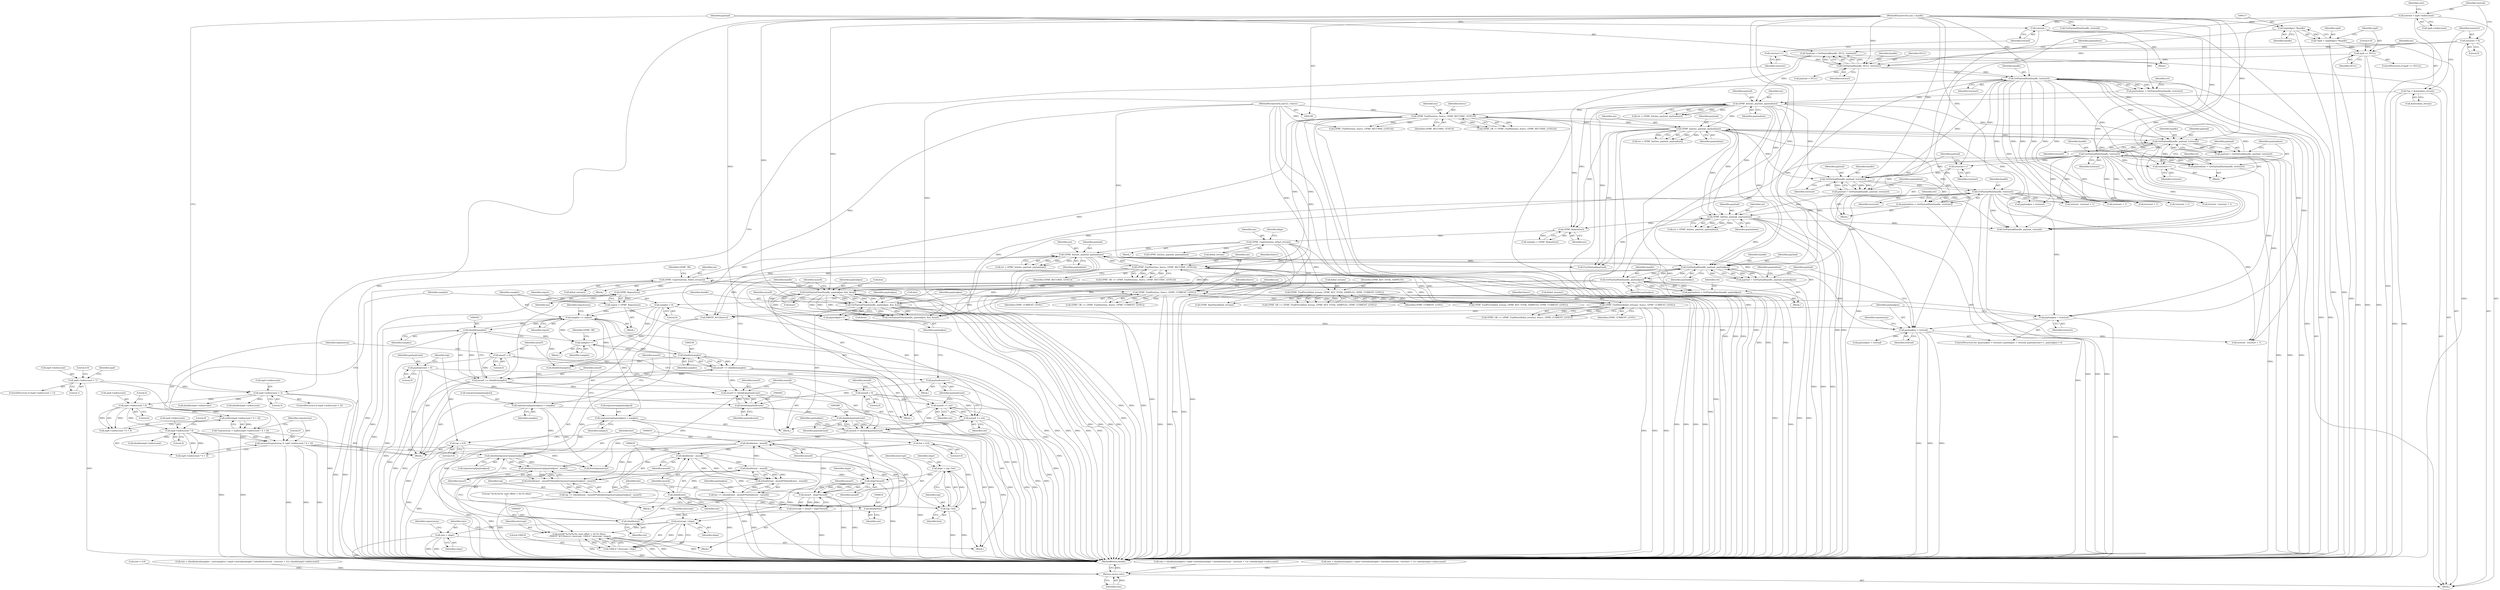 digraph "1_gpmf-parser_341f12cd5b97ab419e53853ca00176457c9f1681_1@integer" {
"1000637" [label="(Call,slope = top / bot)"];
"1000639" [label="(Call,top / bot)"];
"1000411" [label="(Call,top = 0.0)"];
"1000609" [label="(Call,top += ((double)out - meanX)*((double)repeatarray[payloadpos] - meanY))"];
"1000611" [label="(Call,((double)out - meanX)*((double)repeatarray[payloadpos] - meanY))"];
"1000612" [label="(Call,(double)out - meanX)"];
"1000613" [label="(Call,(double)out)"];
"1000633" [label="(Call,(double)out)"];
"1000628" [label="(Call,(double)out)"];
"1000585" [label="(Call,meanX /= (double)payloadcount)"];
"1000587" [label="(Call,(double)payloadcount)"];
"1000582" [label="(Call,(double)payloadcount)"];
"1000458" [label="(Call,payloadcount++)"];
"1000406" [label="(Call,payloadcount = 0)"];
"1000419" [label="(Call,meanX = 0)"];
"1000574" [label="(Call,meanX += out)"];
"1000539" [label="(Call,meanX += out)"];
"1000632" [label="(Call,(double)out - meanX)"];
"1000627" [label="(Call,(double)out - meanX)"];
"1000617" [label="(Call,(double)repeatarray[payloadpos] - meanY)"];
"1000618" [label="(Call,(double)repeatarray[payloadpos])"];
"1000437" [label="(Call,memset(repeatarray, 0, mp4->indexcount * 4 + 4))"];
"1000427" [label="(Call,*repeatarray = malloc(mp4->indexcount * 4 + 4))"];
"1000429" [label="(Call,malloc(mp4->indexcount * 4 + 4))"];
"1000431" [label="(Call,mp4->indexcount * 4)"];
"1000154" [label="(Call,mp4->indexcount > 3)"];
"1000146" [label="(Call,mp4->indexcount < 1)"];
"1000441" [label="(Call,mp4->indexcount * 4)"];
"1000557" [label="(Call,repeatarray[payloadpos] = samples)"];
"1000549" [label="(Call,samples += repeat)"];
"1000545" [label="(Call,repeat = GPMF_Repeat(ms))"];
"1000547" [label="(Call,GPMF_Repeat(ms))"];
"1000494" [label="(Call,GPMF_CopyState(ms, &find_stream2))"];
"1000488" [label="(Call,GPMF_FindNext(ms, fourcc, GPMF_RECURSE_LEVELS))"];
"1000476" [label="(Call,GPMF_Init(ms, payload, payloadsize))"];
"1000518" [label="(Call,GPMF_FindNext(ms, fourcc, GPMF_CURRENT_LEVEL))"];
"1000501" [label="(Call,GPMF_FindNext(&find_stream2, fourcc, GPMF_CURRENT_LEVEL))"];
"1000110" [label="(MethodParameterIn,uint32_t fourcc)"];
"1000281" [label="(Call,GPMF_FindPrev(&find_stream, GPMF_KEY_TOTAL_SAMPLES, GPMF_CURRENT_LEVEL))"];
"1000269" [label="(Call,GPMF_CopyState(ms, &find_stream))"];
"1000266" [label="(Call,GPMF_Repeat(ms))"];
"1000254" [label="(Call,GPMF_Init(ms, payload, payloadsize))"];
"1000180" [label="(Call,GPMF_Init(ms, payload, payloadsize))"];
"1000127" [label="(Call,*ms = &metadata_stream)"];
"1000165" [label="(Call,*payload = GetPayload(handle, NULL, teststart))"];
"1000167" [label="(Call,GetPayload(handle, NULL, teststart))"];
"1000116" [label="(Call,(mp4object *)handle)"];
"1000109" [label="(MethodParameterIn,size_t handle)"];
"1000120" [label="(Call,mp4 == NULL)"];
"1000114" [label="(Call,*mp4 = (mp4object *)handle)"];
"1000132" [label="(Call,teststart = 0)"];
"1000160" [label="(Call,teststart++)"];
"1000172" [label="(Call,payloadsize = GetPayloadSize(handle, teststart))"];
"1000174" [label="(Call,GetPayloadSize(handle, teststart))"];
"1000209" [label="(Call,GPMF_FindNext(ms, fourcc, GPMF_RECURSE_LEVELS))"];
"1000232" [label="(Call,GPMF_Init(ms, payload, payloadsize))"];
"1000219" [label="(Call,payload = GetPayload(handle, payload, teststart))"];
"1000221" [label="(Call,GetPayload(handle, payload, teststart))"];
"1000227" [label="(Call,GetPayloadSize(handle, teststart))"];
"1000217" [label="(Call,teststart++)"];
"1000225" [label="(Call,payloadsize = GetPayloadSize(handle, teststart))"];
"1000241" [label="(Call,payload = GetPayload(handle, payload, teststart))"];
"1000243" [label="(Call,GetPayload(handle, payload, teststart))"];
"1000239" [label="(Call,teststart++)"];
"1000247" [label="(Call,payloadsize = GetPayloadSize(handle, teststart))"];
"1000249" [label="(Call,GetPayloadSize(handle, teststart))"];
"1000463" [label="(Call,payload = GetPayload(handle, payload, payloadpos))"];
"1000465" [label="(Call,GetPayload(handle, payload, payloadpos))"];
"1000532" [label="(Call,GetPayloadTime(handle, payloadpos, &in, &out))"];
"1000471" [label="(Call,GetPayloadSize(handle, payloadpos))"];
"1000567" [label="(Call,GetPayloadTime(handle, payloadpos, &in, &out))"];
"1000454" [label="(Call,payloadpos < testend)"];
"1000460" [label="(Call,payloadpos++)"];
"1000451" [label="(Call,payloadpos = teststart)"];
"1000162" [label="(Call,testend--)"];
"1000136" [label="(Call,testend = mp4->indexcount)"];
"1000469" [label="(Call,payloadsize = GetPayloadSize(handle, payloadpos))"];
"1000564" [label="(Call,(double)samples)"];
"1000529" [label="(Call,(double)samples)"];
"1000514" [label="(Call,samples++)"];
"1000447" [label="(Call,samples = 0)"];
"1000522" [label="(Call,repeatarray[payloadpos] = samples)"];
"1000580" [label="(Call,meanY /= (double)payloadcount)"];
"1000562" [label="(Call,meanY += (double)samples)"];
"1000527" [label="(Call,meanY += (double)samples)"];
"1000423" [label="(Call,meanY = 0)"];
"1000415" [label="(Call,bot = 0.0)"];
"1000624" [label="(Call,bot += ((double)out - meanX)*((double)out - meanX))"];
"1000626" [label="(Call,((double)out - meanX)*((double)out - meanX))"];
"1000648" [label="(Call,slope*meanX)"];
"1000646" [label="(Call,meanY - slope*meanX)"];
"1000644" [label="(Call,intercept = meanY - slope*meanX)"];
"1000658" [label="(Call,intercept / slope)"];
"1000651" [label="(Call,printf(\"%c%c%c%c start offset = %f (%.3fms)\n\", PRINTF_4CC(fourcc), intercept, 1000.0 * intercept / slope))"];
"1000656" [label="(Call,1000.0 * intercept / slope)"];
"1000661" [label="(Call,rate = slope)"];
"1000701" [label="(Return,return rate;)"];
"1000432" [label="(Call,mp4->indexcount)"];
"1000120" [label="(Call,mp4 == NULL)"];
"1000365" [label="(Call,testend - teststart + 1)"];
"1000638" [label="(Identifier,slope)"];
"1000550" [label="(Identifier,samples)"];
"1000254" [label="(Call,GPMF_Init(ms, payload, payloadsize))"];
"1000243" [label="(Call,GetPayload(handle, payload, teststart))"];
"1000541" [label="(Identifier,out)"];
"1000477" [label="(Identifier,ms)"];
"1000636" [label="(Identifier,meanX)"];
"1000267" [label="(Identifier,ms)"];
"1000183" [label="(Identifier,payloadsize)"];
"1000647" [label="(Identifier,meanY)"];
"1000545" [label="(Call,repeat = GPMF_Repeat(ms))"];
"1000475" [label="(Identifier,ret)"];
"1000281" [label="(Call,GPMF_FindPrev(&find_stream, GPMF_KEY_TOTAL_SAMPLES, GPMF_CURRENT_LEVEL))"];
"1000251" [label="(Identifier,teststart)"];
"1000641" [label="(Identifier,bot)"];
"1000137" [label="(Identifier,testend)"];
"1000478" [label="(Identifier,payload)"];
"1000589" [label="(Identifier,payloadcount)"];
"1000435" [label="(Literal,4)"];
"1000306" [label="(Call,GetPayloadSize(handle, testend))"];
"1000666" [label="(Call,rate = (double)(samples) / (mp4->metadatalength * ((double)(testend - teststart + 1)) / (double)mp4->indexcount))"];
"1000662" [label="(Identifier,rate)"];
"1000513" [label="(Block,)"];
"1000270" [label="(Identifier,ms)"];
"1000626" [label="(Call,((double)out - meanX)*((double)out - meanX))"];
"1000284" [label="(Identifier,GPMF_KEY_TOTAL_SAMPLES)"];
"1000161" [label="(Identifier,teststart)"];
"1000143" [label="(Identifier,rate)"];
"1000115" [label="(Identifier,mp4)"];
"1000521" [label="(Identifier,GPMF_CURRENT_LEVEL)"];
"1000526" [label="(Identifier,samples)"];
"1000496" [label="(Call,&find_stream2)"];
"1000520" [label="(Identifier,fourcc)"];
"1000637" [label="(Call,slope = top / bot)"];
"1000222" [label="(Identifier,handle)"];
"1000376" [label="(Call,rate = (double)(samples) / (mp4->metadatalength * ((double)(testend - teststart + 1)) / (double)mp4->indexcount))"];
"1000558" [label="(Call,repeatarray[payloadpos])"];
"1000489" [label="(Identifier,ms)"];
"1000594" [label="(Call,payloadpos < testend)"];
"1000488" [label="(Call,GPMF_FindNext(ms, fourcc, GPMF_RECURSE_LEVELS))"];
"1000460" [label="(Call,payloadpos++)"];
"1000504" [label="(Identifier,fourcc)"];
"1000219" [label="(Call,payload = GetPayload(handle, payload, teststart))"];
"1000294" [label="(Call,GPMF_RawData(&find_stream))"];
"1000370" [label="(Call,(double)mp4->indexcount)"];
"1000698" [label="(Call,payload = NULL)"];
"1000229" [label="(Identifier,teststart)"];
"1000231" [label="(Identifier,ret)"];
"1000617" [label="(Call,(double)repeatarray[payloadpos] - meanY)"];
"1000245" [label="(Identifier,payload)"];
"1000417" [label="(Literal,0.0)"];
"1000429" [label="(Call,malloc(mp4->indexcount * 4 + 4))"];
"1000562" [label="(Call,meanY += (double)samples)"];
"1000586" [label="(Identifier,meanX)"];
"1000549" [label="(Call,samples += repeat)"];
"1000256" [label="(Identifier,payload)"];
"1000246" [label="(Identifier,teststart)"];
"1000142" [label="(Call,rate = 0.0)"];
"1000285" [label="(Identifier,GPMF_CURRENT_LEVEL)"];
"1000539" [label="(Call,meanX += out)"];
"1000656" [label="(Call,1000.0 * intercept / slope)"];
"1000591" [label="(Call,payloadpos = teststart)"];
"1000167" [label="(Call,GetPayload(handle, NULL, teststart))"];
"1000500" [label="(Identifier,GPMF_OK)"];
"1000659" [label="(Identifier,intercept)"];
"1000620" [label="(Call,repeatarray[payloadpos])"];
"1000232" [label="(Call,GPMF_Init(ms, payload, payloadsize))"];
"1000118" [label="(Identifier,handle)"];
"1000282" [label="(Call,&find_stream)"];
"1000463" [label="(Call,payload = GetPayload(handle, payload, payloadpos))"];
"1000650" [label="(Identifier,meanX)"];
"1000661" [label="(Call,rate = slope)"];
"1000547" [label="(Call,GPMF_Repeat(ms))"];
"1000468" [label="(Identifier,payloadpos)"];
"1000585" [label="(Call,meanX /= (double)payloadcount)"];
"1000615" [label="(Identifier,out)"];
"1000230" [label="(Call,ret = GPMF_Init(ms, payload, payloadsize))"];
"1000679" [label="(Call,testend - teststart + 1)"];
"1000569" [label="(Identifier,payloadpos)"];
"1000495" [label="(Identifier,ms)"];
"1000110" [label="(MethodParameterIn,uint32_t fourcc)"];
"1000227" [label="(Call,GetPayloadSize(handle, teststart))"];
"1000419" [label="(Call,meanX = 0)"];
"1000689" [label="(Call,free(repeatarray))"];
"1000400" [label="(Block,)"];
"1000440" [label="(Call,mp4->indexcount * 4 + 4)"];
"1000233" [label="(Identifier,ms)"];
"1000152" [label="(Literal,0.0)"];
"1000551" [label="(Identifier,repeat)"];
"1000212" [label="(Identifier,GPMF_RECURSE_LEVELS)"];
"1000566" [label="(Identifier,samples)"];
"1000431" [label="(Call,mp4->indexcount * 4)"];
"1000255" [label="(Identifier,ms)"];
"1000335" [label="(Call,GPMF_FindPrev(&find_stream, GPMF_KEY_TOTAL_SAMPLES, GPMF_CURRENT_LEVEL))"];
"1000461" [label="(Identifier,payloadpos)"];
"1000531" [label="(Identifier,samples)"];
"1000561" [label="(Identifier,samples)"];
"1000499" [label="(Call,GPMF_OK == GPMF_FindNext(&find_stream2, fourcc, GPMF_CURRENT_LEVEL))"];
"1000523" [label="(Call,repeatarray[payloadpos])"];
"1000645" [label="(Identifier,intercept)"];
"1000221" [label="(Call,GetPayload(handle, payload, teststart))"];
"1000486" [label="(Call,GPMF_OK == GPMF_FindNext(ms, fourcc, GPMF_RECURSE_LEVELS))"];
"1000244" [label="(Identifier,handle)"];
"1000174" [label="(Call,GetPayloadSize(handle, teststart))"];
"1000234" [label="(Identifier,payload)"];
"1000124" [label="(Literal,0.0)"];
"1000176" [label="(Identifier,teststart)"];
"1000146" [label="(Call,mp4->indexcount < 1)"];
"1000516" [label="(Call,GPMF_OK == GPMF_FindNext(ms, fourcc, GPMF_CURRENT_LEVEL))"];
"1000323" [label="(Call,GPMF_FindNext(ms, fourcc, GPMF_RECURSE_LEVELS))"];
"1000609" [label="(Call,top += ((double)out - meanX)*((double)repeatarray[payloadpos] - meanY))"];
"1000474" [label="(Call,ret = GPMF_Init(ms, payload, payloadsize))"];
"1000633" [label="(Call,(double)out)"];
"1000416" [label="(Identifier,bot)"];
"1000613" [label="(Call,(double)out)"];
"1000173" [label="(Identifier,payloadsize)"];
"1000437" [label="(Call,memset(repeatarray, 0, mp4->indexcount * 4 + 4))"];
"1000473" [label="(Identifier,payloadpos)"];
"1000648" [label="(Call,slope*meanX)"];
"1000240" [label="(Identifier,teststart)"];
"1000515" [label="(Identifier,samples)"];
"1000235" [label="(Identifier,payloadsize)"];
"1000502" [label="(Call,&find_stream2)"];
"1000425" [label="(Literal,0)"];
"1000472" [label="(Identifier,handle)"];
"1000476" [label="(Call,GPMF_Init(ms, payload, payloadsize))"];
"1000458" [label="(Call,payloadcount++)"];
"1000389" [label="(Call,testend - teststart + 1)"];
"1000430" [label="(Call,mp4->indexcount * 4 + 4)"];
"1000572" [label="(Call,&out)"];
"1000669" [label="(Call,(double)(samples))"];
"1000492" [label="(Block,)"];
"1000438" [label="(Identifier,repeatarray)"];
"1000182" [label="(Identifier,payload)"];
"1000533" [label="(Identifier,handle)"];
"1000453" [label="(Identifier,teststart)"];
"1000457" [label="(Block,)"];
"1000469" [label="(Call,payloadsize = GetPayloadSize(handle, payloadpos))"];
"1000632" [label="(Call,(double)out - meanX)"];
"1000279" [label="(Call,GPMF_OK == GPMF_FindPrev(&find_stream, GPMF_KEY_TOTAL_SAMPLES, GPMF_CURRENT_LEVEL))"];
"1000702" [label="(Identifier,rate)"];
"1000612" [label="(Call,(double)out - meanX)"];
"1000226" [label="(Identifier,payloadsize)"];
"1000439" [label="(Literal,0)"];
"1000459" [label="(Identifier,payloadcount)"];
"1000207" [label="(Call,GPMF_OK != GPMF_FindNext(ms, fourcc, GPMF_RECURSE_LEVELS))"];
"1000238" [label="(Block,)"];
"1000570" [label="(Call,&in)"];
"1000467" [label="(Identifier,payload)"];
"1000253" [label="(Identifier,ret)"];
"1000652" [label="(Literal,\"%c%c%c%c start offset = %f (%.3fms)\n\")"];
"1000574" [label="(Call,meanX += out)"];
"1000180" [label="(Call,GPMF_Init(ms, payload, payloadsize))"];
"1000442" [label="(Call,mp4->indexcount)"];
"1000644" [label="(Call,intercept = meanY - slope*meanX)"];
"1000119" [label="(ControlStructure,if (mp4 == NULL))"];
"1000163" [label="(Identifier,testend)"];
"1000534" [label="(Identifier,payloadpos)"];
"1000658" [label="(Call,intercept / slope)"];
"1000247" [label="(Call,payloadsize = GetPayloadSize(handle, teststart))"];
"1000623" [label="(Identifier,meanY)"];
"1000155" [label="(Call,mp4->indexcount)"];
"1000133" [label="(Identifier,teststart)"];
"1000653" [label="(Call,PRINTF_4CC(fourcc))"];
"1000160" [label="(Call,teststart++)"];
"1000162" [label="(Call,testend--)"];
"1000277" [label="(Identifier,flags)"];
"1000532" [label="(Call,GetPayloadTime(handle, payloadpos, &in, &out))"];
"1000415" [label="(Call,bot = 0.0)"];
"1000406" [label="(Call,payloadcount = 0)"];
"1000300" [label="(Call,GetPayload(handle, payload, testend))"];
"1000624" [label="(Call,bot += ((double)out - meanX)*((double)out - meanX))"];
"1000223" [label="(Identifier,payload)"];
"1000218" [label="(Identifier,teststart)"];
"1000159" [label="(Block,)"];
"1000242" [label="(Identifier,payload)"];
"1000528" [label="(Identifier,meanY)"];
"1000611" [label="(Call,((double)out - meanX)*((double)repeatarray[payloadpos] - meanY))"];
"1000138" [label="(Call,mp4->indexcount)"];
"1000517" [label="(Identifier,GPMF_OK)"];
"1000225" [label="(Call,payloadsize = GetPayloadSize(handle, teststart))"];
"1000527" [label="(Call,meanY += (double)samples)"];
"1000172" [label="(Call,payloadsize = GetPayloadSize(handle, teststart))"];
"1000413" [label="(Literal,0.0)"];
"1000181" [label="(Identifier,ms)"];
"1000635" [label="(Identifier,out)"];
"1000248" [label="(Identifier,payloadsize)"];
"1000592" [label="(Identifier,payloadpos)"];
"1000684" [label="(Call,(double)mp4->indexcount)"];
"1000122" [label="(Identifier,NULL)"];
"1000224" [label="(Identifier,teststart)"];
"1000696" [label="(Call,FreePayload(payload))"];
"1000657" [label="(Literal,1000.0)"];
"1000548" [label="(Identifier,ms)"];
"1000228" [label="(Identifier,handle)"];
"1000535" [label="(Call,&in)"];
"1000367" [label="(Call,teststart + 1)"];
"1000646" [label="(Call,meanY - slope*meanX)"];
"1000166" [label="(Identifier,payload)"];
"1000581" [label="(Identifier,meanY)"];
"1000128" [label="(Identifier,ms)"];
"1000628" [label="(Call,(double)out)"];
"1000470" [label="(Identifier,payloadsize)"];
"1000428" [label="(Identifier,repeatarray)"];
"1000134" [label="(Literal,0)"];
"1000505" [label="(Identifier,GPMF_CURRENT_LEVEL)"];
"1000447" [label="(Call,samples = 0)"];
"1000436" [label="(Literal,4)"];
"1000554" [label="(Block,)"];
"1000580" [label="(Call,meanY /= (double)payloadcount)"];
"1000252" [label="(Call,ret = GPMF_Init(ms, payload, payloadsize))"];
"1000421" [label="(Literal,0)"];
"1000690" [label="(Identifier,repeatarray)"];
"1000394" [label="(Call,(double)mp4->indexcount)"];
"1000466" [label="(Identifier,handle)"];
"1000451" [label="(Call,payloadpos = teststart)"];
"1000509" [label="(Block,)"];
"1000627" [label="(Call,(double)out - meanX)"];
"1000412" [label="(Identifier,top)"];
"1000112" [label="(Block,)"];
"1000257" [label="(Identifier,payloadsize)"];
"1000557" [label="(Call,repeatarray[payloadpos] = samples)"];
"1000424" [label="(Identifier,meanY)"];
"1000553" [label="(Identifier,repeatarray)"];
"1000579" [label="(Block,)"];
"1000391" [label="(Call,teststart + 1)"];
"1000249" [label="(Call,GetPayloadSize(handle, teststart))"];
"1000582" [label="(Call,(double)payloadcount)"];
"1000540" [label="(Identifier,meanX)"];
"1000179" [label="(Identifier,ret)"];
"1000456" [label="(Identifier,testend)"];
"1000651" [label="(Call,printf(\"%c%c%c%c start offset = %f (%.3fms)\n\", PRINTF_4CC(fourcc), intercept, 1000.0 * intercept / slope))"];
"1000250" [label="(Identifier,handle)"];
"1000121" [label="(Identifier,mp4)"];
"1000211" [label="(Identifier,fourcc)"];
"1000602" [label="(Call,GetPayloadTime(handle, payloadpos, &in, &out))"];
"1000462" [label="(Block,)"];
"1000519" [label="(Identifier,ms)"];
"1000660" [label="(Identifier,slope)"];
"1000576" [label="(Identifier,out)"];
"1000114" [label="(Call,*mp4 = (mp4object *)handle)"];
"1000441" [label="(Call,mp4->indexcount * 4)"];
"1000264" [label="(Call,samples = GPMF_Repeat(ms))"];
"1000655" [label="(Identifier,intercept)"];
"1000407" [label="(Identifier,payloadcount)"];
"1000630" [label="(Identifier,out)"];
"1000116" [label="(Call,(mp4object *)handle)"];
"1000158" [label="(Literal,3)"];
"1000220" [label="(Identifier,payload)"];
"1000501" [label="(Call,GPMF_FindNext(&find_stream2, fourcc, GPMF_CURRENT_LEVEL))"];
"1000625" [label="(Identifier,bot)"];
"1000420" [label="(Identifier,meanX)"];
"1000490" [label="(Identifier,fourcc)"];
"1000649" [label="(Identifier,slope)"];
"1000491" [label="(Identifier,GPMF_RECURSE_LEVELS)"];
"1000156" [label="(Identifier,mp4)"];
"1000129" [label="(Call,&metadata_stream)"];
"1000165" [label="(Call,*payload = GetPayload(handle, NULL, teststart))"];
"1000518" [label="(Call,GPMF_FindNext(ms, fourcc, GPMF_CURRENT_LEVEL))"];
"1000640" [label="(Identifier,top)"];
"1000564" [label="(Call,(double)samples)"];
"1000269" [label="(Call,GPMF_CopyState(ms, &find_stream))"];
"1000479" [label="(Identifier,payloadsize)"];
"1000448" [label="(Identifier,samples)"];
"1000210" [label="(Identifier,ms)"];
"1000537" [label="(Call,&out)"];
"1000262" [label="(Block,)"];
"1000454" [label="(Call,payloadpos < testend)"];
"1000584" [label="(Identifier,payloadcount)"];
"1000568" [label="(Identifier,handle)"];
"1000471" [label="(Call,GetPayloadSize(handle, payloadpos))"];
"1000154" [label="(Call,mp4->indexcount > 3)"];
"1000427" [label="(Call,*repeatarray = malloc(mp4->indexcount * 4 + 4))"];
"1000168" [label="(Identifier,handle)"];
"1000217" [label="(Call,teststart++)"];
"1000452" [label="(Identifier,payloadpos)"];
"1000147" [label="(Call,mp4->indexcount)"];
"1000450" [label="(ControlStructure,for (payloadpos = teststart; payloadpos < testend; payloadcount++, payloadpos++))"];
"1000213" [label="(Block,)"];
"1000449" [label="(Literal,0)"];
"1000127" [label="(Call,*ms = &metadata_stream)"];
"1000241" [label="(Call,payload = GetPayload(handle, payload, teststart))"];
"1000543" [label="(Block,)"];
"1000408" [label="(Literal,0)"];
"1000563" [label="(Identifier,meanY)"];
"1000175" [label="(Identifier,handle)"];
"1000178" [label="(Call,ret = GPMF_Init(ms, payload, payloadsize))"];
"1000311" [label="(Call,GPMF_Init(ms, payload, payloadsize))"];
"1000266" [label="(Call,GPMF_Repeat(ms))"];
"1000529" [label="(Call,(double)samples)"];
"1000578" [label="(Identifier,repeatarray)"];
"1000170" [label="(Identifier,teststart)"];
"1000464" [label="(Identifier,payload)"];
"1000610" [label="(Identifier,top)"];
"1000546" [label="(Identifier,repeat)"];
"1000522" [label="(Call,repeatarray[payloadpos] = samples)"];
"1000639" [label="(Call,top / bot)"];
"1000169" [label="(Identifier,NULL)"];
"1000514" [label="(Call,samples++)"];
"1000423" [label="(Call,meanY = 0)"];
"1000587" [label="(Call,(double)payloadcount)"];
"1000150" [label="(Literal,1)"];
"1000109" [label="(MethodParameterIn,size_t handle)"];
"1000153" [label="(ControlStructure,if (mp4->indexcount > 3))"];
"1000446" [label="(Literal,4)"];
"1000132" [label="(Call,teststart = 0)"];
"1000271" [label="(Call,&find_stream)"];
"1000703" [label="(MethodReturn,double)"];
"1000209" [label="(Call,GPMF_FindNext(ms, fourcc, GPMF_RECURSE_LEVELS))"];
"1000445" [label="(Literal,4)"];
"1000455" [label="(Identifier,payloadpos)"];
"1000145" [label="(ControlStructure,if (mp4->indexcount < 1))"];
"1000642" [label="(Block,)"];
"1000631" [label="(Identifier,meanX)"];
"1000465" [label="(Call,GetPayload(handle, payload, payloadpos))"];
"1000681" [label="(Call,teststart + 1)"];
"1000618" [label="(Call,(double)repeatarray[payloadpos])"];
"1000616" [label="(Identifier,meanX)"];
"1000494" [label="(Call,GPMF_CopyState(ms, &find_stream2))"];
"1000599" [label="(Block,)"];
"1000567" [label="(Call,GetPayloadTime(handle, payloadpos, &in, &out))"];
"1000575" [label="(Identifier,meanX)"];
"1000136" [label="(Call,testend = mp4->indexcount)"];
"1000663" [label="(Identifier,slope)"];
"1000350" [label="(Call,rate = (double)(endsamples - startsamples) / (mp4->metadatalength * ((double)(testend - teststart + 1)) / (double)mp4->indexcount))"];
"1000701" [label="(Return,return rate;)"];
"1000239" [label="(Call,teststart++)"];
"1000598" [label="(Identifier,payloadpos)"];
"1000411" [label="(Call,top = 0.0)"];
"1000637" -> "1000579"  [label="AST: "];
"1000637" -> "1000639"  [label="CFG: "];
"1000638" -> "1000637"  [label="AST: "];
"1000639" -> "1000637"  [label="AST: "];
"1000645" -> "1000637"  [label="CFG: "];
"1000637" -> "1000703"  [label="DDG: "];
"1000639" -> "1000637"  [label="DDG: "];
"1000639" -> "1000637"  [label="DDG: "];
"1000637" -> "1000648"  [label="DDG: "];
"1000639" -> "1000641"  [label="CFG: "];
"1000640" -> "1000639"  [label="AST: "];
"1000641" -> "1000639"  [label="AST: "];
"1000639" -> "1000703"  [label="DDG: "];
"1000639" -> "1000703"  [label="DDG: "];
"1000411" -> "1000639"  [label="DDG: "];
"1000609" -> "1000639"  [label="DDG: "];
"1000415" -> "1000639"  [label="DDG: "];
"1000624" -> "1000639"  [label="DDG: "];
"1000411" -> "1000400"  [label="AST: "];
"1000411" -> "1000413"  [label="CFG: "];
"1000412" -> "1000411"  [label="AST: "];
"1000413" -> "1000411"  [label="AST: "];
"1000416" -> "1000411"  [label="CFG: "];
"1000411" -> "1000703"  [label="DDG: "];
"1000411" -> "1000609"  [label="DDG: "];
"1000609" -> "1000599"  [label="AST: "];
"1000609" -> "1000611"  [label="CFG: "];
"1000610" -> "1000609"  [label="AST: "];
"1000611" -> "1000609"  [label="AST: "];
"1000625" -> "1000609"  [label="CFG: "];
"1000609" -> "1000703"  [label="DDG: "];
"1000611" -> "1000609"  [label="DDG: "];
"1000611" -> "1000609"  [label="DDG: "];
"1000611" -> "1000617"  [label="CFG: "];
"1000612" -> "1000611"  [label="AST: "];
"1000617" -> "1000611"  [label="AST: "];
"1000611" -> "1000703"  [label="DDG: "];
"1000612" -> "1000611"  [label="DDG: "];
"1000612" -> "1000611"  [label="DDG: "];
"1000617" -> "1000611"  [label="DDG: "];
"1000617" -> "1000611"  [label="DDG: "];
"1000612" -> "1000616"  [label="CFG: "];
"1000613" -> "1000612"  [label="AST: "];
"1000616" -> "1000612"  [label="AST: "];
"1000619" -> "1000612"  [label="CFG: "];
"1000613" -> "1000612"  [label="DDG: "];
"1000585" -> "1000612"  [label="DDG: "];
"1000632" -> "1000612"  [label="DDG: "];
"1000612" -> "1000627"  [label="DDG: "];
"1000613" -> "1000615"  [label="CFG: "];
"1000614" -> "1000613"  [label="AST: "];
"1000615" -> "1000613"  [label="AST: "];
"1000616" -> "1000613"  [label="CFG: "];
"1000633" -> "1000613"  [label="DDG: "];
"1000613" -> "1000628"  [label="DDG: "];
"1000633" -> "1000632"  [label="AST: "];
"1000633" -> "1000635"  [label="CFG: "];
"1000634" -> "1000633"  [label="AST: "];
"1000635" -> "1000633"  [label="AST: "];
"1000636" -> "1000633"  [label="CFG: "];
"1000633" -> "1000703"  [label="DDG: "];
"1000633" -> "1000632"  [label="DDG: "];
"1000628" -> "1000633"  [label="DDG: "];
"1000628" -> "1000627"  [label="AST: "];
"1000628" -> "1000630"  [label="CFG: "];
"1000629" -> "1000628"  [label="AST: "];
"1000630" -> "1000628"  [label="AST: "];
"1000631" -> "1000628"  [label="CFG: "];
"1000628" -> "1000627"  [label="DDG: "];
"1000585" -> "1000579"  [label="AST: "];
"1000585" -> "1000587"  [label="CFG: "];
"1000586" -> "1000585"  [label="AST: "];
"1000587" -> "1000585"  [label="AST: "];
"1000592" -> "1000585"  [label="CFG: "];
"1000585" -> "1000703"  [label="DDG: "];
"1000587" -> "1000585"  [label="DDG: "];
"1000419" -> "1000585"  [label="DDG: "];
"1000574" -> "1000585"  [label="DDG: "];
"1000539" -> "1000585"  [label="DDG: "];
"1000585" -> "1000648"  [label="DDG: "];
"1000587" -> "1000589"  [label="CFG: "];
"1000588" -> "1000587"  [label="AST: "];
"1000589" -> "1000587"  [label="AST: "];
"1000587" -> "1000703"  [label="DDG: "];
"1000582" -> "1000587"  [label="DDG: "];
"1000582" -> "1000580"  [label="AST: "];
"1000582" -> "1000584"  [label="CFG: "];
"1000583" -> "1000582"  [label="AST: "];
"1000584" -> "1000582"  [label="AST: "];
"1000580" -> "1000582"  [label="CFG: "];
"1000582" -> "1000580"  [label="DDG: "];
"1000458" -> "1000582"  [label="DDG: "];
"1000406" -> "1000582"  [label="DDG: "];
"1000458" -> "1000457"  [label="AST: "];
"1000458" -> "1000459"  [label="CFG: "];
"1000459" -> "1000458"  [label="AST: "];
"1000461" -> "1000458"  [label="CFG: "];
"1000458" -> "1000703"  [label="DDG: "];
"1000406" -> "1000458"  [label="DDG: "];
"1000406" -> "1000400"  [label="AST: "];
"1000406" -> "1000408"  [label="CFG: "];
"1000407" -> "1000406"  [label="AST: "];
"1000408" -> "1000406"  [label="AST: "];
"1000412" -> "1000406"  [label="CFG: "];
"1000406" -> "1000703"  [label="DDG: "];
"1000419" -> "1000400"  [label="AST: "];
"1000419" -> "1000421"  [label="CFG: "];
"1000420" -> "1000419"  [label="AST: "];
"1000421" -> "1000419"  [label="AST: "];
"1000424" -> "1000419"  [label="CFG: "];
"1000419" -> "1000703"  [label="DDG: "];
"1000419" -> "1000539"  [label="DDG: "];
"1000419" -> "1000574"  [label="DDG: "];
"1000574" -> "1000554"  [label="AST: "];
"1000574" -> "1000576"  [label="CFG: "];
"1000575" -> "1000574"  [label="AST: "];
"1000576" -> "1000574"  [label="AST: "];
"1000459" -> "1000574"  [label="CFG: "];
"1000574" -> "1000703"  [label="DDG: "];
"1000574" -> "1000703"  [label="DDG: "];
"1000574" -> "1000539"  [label="DDG: "];
"1000539" -> "1000574"  [label="DDG: "];
"1000539" -> "1000509"  [label="AST: "];
"1000539" -> "1000541"  [label="CFG: "];
"1000540" -> "1000539"  [label="AST: "];
"1000541" -> "1000539"  [label="AST: "];
"1000459" -> "1000539"  [label="CFG: "];
"1000539" -> "1000703"  [label="DDG: "];
"1000539" -> "1000703"  [label="DDG: "];
"1000632" -> "1000626"  [label="AST: "];
"1000632" -> "1000636"  [label="CFG: "];
"1000636" -> "1000632"  [label="AST: "];
"1000626" -> "1000632"  [label="CFG: "];
"1000632" -> "1000703"  [label="DDG: "];
"1000632" -> "1000626"  [label="DDG: "];
"1000632" -> "1000626"  [label="DDG: "];
"1000627" -> "1000632"  [label="DDG: "];
"1000632" -> "1000648"  [label="DDG: "];
"1000627" -> "1000626"  [label="AST: "];
"1000627" -> "1000631"  [label="CFG: "];
"1000631" -> "1000627"  [label="AST: "];
"1000634" -> "1000627"  [label="CFG: "];
"1000627" -> "1000626"  [label="DDG: "];
"1000627" -> "1000626"  [label="DDG: "];
"1000617" -> "1000623"  [label="CFG: "];
"1000618" -> "1000617"  [label="AST: "];
"1000623" -> "1000617"  [label="AST: "];
"1000617" -> "1000703"  [label="DDG: "];
"1000618" -> "1000617"  [label="DDG: "];
"1000580" -> "1000617"  [label="DDG: "];
"1000617" -> "1000646"  [label="DDG: "];
"1000618" -> "1000620"  [label="CFG: "];
"1000619" -> "1000618"  [label="AST: "];
"1000620" -> "1000618"  [label="AST: "];
"1000623" -> "1000618"  [label="CFG: "];
"1000618" -> "1000703"  [label="DDG: "];
"1000437" -> "1000618"  [label="DDG: "];
"1000557" -> "1000618"  [label="DDG: "];
"1000522" -> "1000618"  [label="DDG: "];
"1000618" -> "1000689"  [label="DDG: "];
"1000437" -> "1000400"  [label="AST: "];
"1000437" -> "1000440"  [label="CFG: "];
"1000438" -> "1000437"  [label="AST: "];
"1000439" -> "1000437"  [label="AST: "];
"1000440" -> "1000437"  [label="AST: "];
"1000448" -> "1000437"  [label="CFG: "];
"1000437" -> "1000703"  [label="DDG: "];
"1000437" -> "1000703"  [label="DDG: "];
"1000437" -> "1000703"  [label="DDG: "];
"1000427" -> "1000437"  [label="DDG: "];
"1000441" -> "1000437"  [label="DDG: "];
"1000441" -> "1000437"  [label="DDG: "];
"1000437" -> "1000689"  [label="DDG: "];
"1000427" -> "1000400"  [label="AST: "];
"1000427" -> "1000429"  [label="CFG: "];
"1000428" -> "1000427"  [label="AST: "];
"1000429" -> "1000427"  [label="AST: "];
"1000438" -> "1000427"  [label="CFG: "];
"1000427" -> "1000703"  [label="DDG: "];
"1000429" -> "1000427"  [label="DDG: "];
"1000429" -> "1000430"  [label="CFG: "];
"1000430" -> "1000429"  [label="AST: "];
"1000431" -> "1000429"  [label="DDG: "];
"1000431" -> "1000429"  [label="DDG: "];
"1000431" -> "1000430"  [label="AST: "];
"1000431" -> "1000435"  [label="CFG: "];
"1000432" -> "1000431"  [label="AST: "];
"1000435" -> "1000431"  [label="AST: "];
"1000436" -> "1000431"  [label="CFG: "];
"1000431" -> "1000430"  [label="DDG: "];
"1000431" -> "1000430"  [label="DDG: "];
"1000154" -> "1000431"  [label="DDG: "];
"1000431" -> "1000441"  [label="DDG: "];
"1000154" -> "1000153"  [label="AST: "];
"1000154" -> "1000158"  [label="CFG: "];
"1000155" -> "1000154"  [label="AST: "];
"1000158" -> "1000154"  [label="AST: "];
"1000161" -> "1000154"  [label="CFG: "];
"1000166" -> "1000154"  [label="CFG: "];
"1000154" -> "1000703"  [label="DDG: "];
"1000154" -> "1000703"  [label="DDG: "];
"1000146" -> "1000154"  [label="DDG: "];
"1000154" -> "1000370"  [label="DDG: "];
"1000154" -> "1000394"  [label="DDG: "];
"1000146" -> "1000145"  [label="AST: "];
"1000146" -> "1000150"  [label="CFG: "];
"1000147" -> "1000146"  [label="AST: "];
"1000150" -> "1000146"  [label="AST: "];
"1000152" -> "1000146"  [label="CFG: "];
"1000156" -> "1000146"  [label="CFG: "];
"1000146" -> "1000703"  [label="DDG: "];
"1000146" -> "1000703"  [label="DDG: "];
"1000441" -> "1000440"  [label="AST: "];
"1000441" -> "1000445"  [label="CFG: "];
"1000442" -> "1000441"  [label="AST: "];
"1000445" -> "1000441"  [label="AST: "];
"1000446" -> "1000441"  [label="CFG: "];
"1000441" -> "1000703"  [label="DDG: "];
"1000441" -> "1000440"  [label="DDG: "];
"1000441" -> "1000440"  [label="DDG: "];
"1000441" -> "1000684"  [label="DDG: "];
"1000557" -> "1000554"  [label="AST: "];
"1000557" -> "1000561"  [label="CFG: "];
"1000558" -> "1000557"  [label="AST: "];
"1000561" -> "1000557"  [label="AST: "];
"1000563" -> "1000557"  [label="CFG: "];
"1000557" -> "1000703"  [label="DDG: "];
"1000549" -> "1000557"  [label="DDG: "];
"1000557" -> "1000689"  [label="DDG: "];
"1000549" -> "1000543"  [label="AST: "];
"1000549" -> "1000551"  [label="CFG: "];
"1000550" -> "1000549"  [label="AST: "];
"1000551" -> "1000549"  [label="AST: "];
"1000553" -> "1000549"  [label="CFG: "];
"1000549" -> "1000703"  [label="DDG: "];
"1000549" -> "1000703"  [label="DDG: "];
"1000549" -> "1000514"  [label="DDG: "];
"1000545" -> "1000549"  [label="DDG: "];
"1000564" -> "1000549"  [label="DDG: "];
"1000529" -> "1000549"  [label="DDG: "];
"1000447" -> "1000549"  [label="DDG: "];
"1000549" -> "1000564"  [label="DDG: "];
"1000549" -> "1000669"  [label="DDG: "];
"1000545" -> "1000543"  [label="AST: "];
"1000545" -> "1000547"  [label="CFG: "];
"1000546" -> "1000545"  [label="AST: "];
"1000547" -> "1000545"  [label="AST: "];
"1000550" -> "1000545"  [label="CFG: "];
"1000545" -> "1000703"  [label="DDG: "];
"1000547" -> "1000545"  [label="DDG: "];
"1000547" -> "1000548"  [label="CFG: "];
"1000548" -> "1000547"  [label="AST: "];
"1000547" -> "1000703"  [label="DDG: "];
"1000547" -> "1000476"  [label="DDG: "];
"1000494" -> "1000547"  [label="DDG: "];
"1000494" -> "1000492"  [label="AST: "];
"1000494" -> "1000496"  [label="CFG: "];
"1000495" -> "1000494"  [label="AST: "];
"1000496" -> "1000494"  [label="AST: "];
"1000500" -> "1000494"  [label="CFG: "];
"1000494" -> "1000703"  [label="DDG: "];
"1000494" -> "1000703"  [label="DDG: "];
"1000494" -> "1000476"  [label="DDG: "];
"1000488" -> "1000494"  [label="DDG: "];
"1000501" -> "1000494"  [label="DDG: "];
"1000494" -> "1000501"  [label="DDG: "];
"1000494" -> "1000518"  [label="DDG: "];
"1000488" -> "1000486"  [label="AST: "];
"1000488" -> "1000491"  [label="CFG: "];
"1000489" -> "1000488"  [label="AST: "];
"1000490" -> "1000488"  [label="AST: "];
"1000491" -> "1000488"  [label="AST: "];
"1000486" -> "1000488"  [label="CFG: "];
"1000488" -> "1000703"  [label="DDG: "];
"1000488" -> "1000703"  [label="DDG: "];
"1000488" -> "1000703"  [label="DDG: "];
"1000488" -> "1000476"  [label="DDG: "];
"1000488" -> "1000486"  [label="DDG: "];
"1000488" -> "1000486"  [label="DDG: "];
"1000488" -> "1000486"  [label="DDG: "];
"1000476" -> "1000488"  [label="DDG: "];
"1000518" -> "1000488"  [label="DDG: "];
"1000501" -> "1000488"  [label="DDG: "];
"1000209" -> "1000488"  [label="DDG: "];
"1000209" -> "1000488"  [label="DDG: "];
"1000110" -> "1000488"  [label="DDG: "];
"1000488" -> "1000501"  [label="DDG: "];
"1000488" -> "1000653"  [label="DDG: "];
"1000476" -> "1000474"  [label="AST: "];
"1000476" -> "1000479"  [label="CFG: "];
"1000477" -> "1000476"  [label="AST: "];
"1000478" -> "1000476"  [label="AST: "];
"1000479" -> "1000476"  [label="AST: "];
"1000474" -> "1000476"  [label="CFG: "];
"1000476" -> "1000703"  [label="DDG: "];
"1000476" -> "1000703"  [label="DDG: "];
"1000476" -> "1000703"  [label="DDG: "];
"1000476" -> "1000465"  [label="DDG: "];
"1000476" -> "1000474"  [label="DDG: "];
"1000476" -> "1000474"  [label="DDG: "];
"1000476" -> "1000474"  [label="DDG: "];
"1000518" -> "1000476"  [label="DDG: "];
"1000269" -> "1000476"  [label="DDG: "];
"1000463" -> "1000476"  [label="DDG: "];
"1000469" -> "1000476"  [label="DDG: "];
"1000476" -> "1000696"  [label="DDG: "];
"1000518" -> "1000516"  [label="AST: "];
"1000518" -> "1000521"  [label="CFG: "];
"1000519" -> "1000518"  [label="AST: "];
"1000520" -> "1000518"  [label="AST: "];
"1000521" -> "1000518"  [label="AST: "];
"1000516" -> "1000518"  [label="CFG: "];
"1000518" -> "1000703"  [label="DDG: "];
"1000518" -> "1000703"  [label="DDG: "];
"1000518" -> "1000703"  [label="DDG: "];
"1000518" -> "1000501"  [label="DDG: "];
"1000518" -> "1000516"  [label="DDG: "];
"1000518" -> "1000516"  [label="DDG: "];
"1000518" -> "1000516"  [label="DDG: "];
"1000501" -> "1000518"  [label="DDG: "];
"1000501" -> "1000518"  [label="DDG: "];
"1000110" -> "1000518"  [label="DDG: "];
"1000518" -> "1000653"  [label="DDG: "];
"1000501" -> "1000499"  [label="AST: "];
"1000501" -> "1000505"  [label="CFG: "];
"1000502" -> "1000501"  [label="AST: "];
"1000504" -> "1000501"  [label="AST: "];
"1000505" -> "1000501"  [label="AST: "];
"1000499" -> "1000501"  [label="CFG: "];
"1000501" -> "1000703"  [label="DDG: "];
"1000501" -> "1000703"  [label="DDG: "];
"1000501" -> "1000703"  [label="DDG: "];
"1000501" -> "1000499"  [label="DDG: "];
"1000501" -> "1000499"  [label="DDG: "];
"1000501" -> "1000499"  [label="DDG: "];
"1000110" -> "1000501"  [label="DDG: "];
"1000281" -> "1000501"  [label="DDG: "];
"1000501" -> "1000653"  [label="DDG: "];
"1000110" -> "1000108"  [label="AST: "];
"1000110" -> "1000703"  [label="DDG: "];
"1000110" -> "1000209"  [label="DDG: "];
"1000110" -> "1000323"  [label="DDG: "];
"1000110" -> "1000653"  [label="DDG: "];
"1000281" -> "1000279"  [label="AST: "];
"1000281" -> "1000285"  [label="CFG: "];
"1000282" -> "1000281"  [label="AST: "];
"1000284" -> "1000281"  [label="AST: "];
"1000285" -> "1000281"  [label="AST: "];
"1000279" -> "1000281"  [label="CFG: "];
"1000281" -> "1000703"  [label="DDG: "];
"1000281" -> "1000703"  [label="DDG: "];
"1000281" -> "1000703"  [label="DDG: "];
"1000281" -> "1000279"  [label="DDG: "];
"1000281" -> "1000279"  [label="DDG: "];
"1000281" -> "1000279"  [label="DDG: "];
"1000269" -> "1000281"  [label="DDG: "];
"1000281" -> "1000294"  [label="DDG: "];
"1000281" -> "1000335"  [label="DDG: "];
"1000281" -> "1000335"  [label="DDG: "];
"1000269" -> "1000262"  [label="AST: "];
"1000269" -> "1000271"  [label="CFG: "];
"1000270" -> "1000269"  [label="AST: "];
"1000271" -> "1000269"  [label="AST: "];
"1000277" -> "1000269"  [label="CFG: "];
"1000269" -> "1000703"  [label="DDG: "];
"1000269" -> "1000703"  [label="DDG: "];
"1000269" -> "1000703"  [label="DDG: "];
"1000266" -> "1000269"  [label="DDG: "];
"1000269" -> "1000294"  [label="DDG: "];
"1000269" -> "1000311"  [label="DDG: "];
"1000266" -> "1000264"  [label="AST: "];
"1000266" -> "1000267"  [label="CFG: "];
"1000267" -> "1000266"  [label="AST: "];
"1000264" -> "1000266"  [label="CFG: "];
"1000266" -> "1000264"  [label="DDG: "];
"1000254" -> "1000266"  [label="DDG: "];
"1000180" -> "1000266"  [label="DDG: "];
"1000209" -> "1000266"  [label="DDG: "];
"1000232" -> "1000266"  [label="DDG: "];
"1000254" -> "1000252"  [label="AST: "];
"1000254" -> "1000257"  [label="CFG: "];
"1000255" -> "1000254"  [label="AST: "];
"1000256" -> "1000254"  [label="AST: "];
"1000257" -> "1000254"  [label="AST: "];
"1000252" -> "1000254"  [label="CFG: "];
"1000254" -> "1000703"  [label="DDG: "];
"1000254" -> "1000703"  [label="DDG: "];
"1000254" -> "1000703"  [label="DDG: "];
"1000254" -> "1000252"  [label="DDG: "];
"1000254" -> "1000252"  [label="DDG: "];
"1000254" -> "1000252"  [label="DDG: "];
"1000180" -> "1000254"  [label="DDG: "];
"1000209" -> "1000254"  [label="DDG: "];
"1000232" -> "1000254"  [label="DDG: "];
"1000241" -> "1000254"  [label="DDG: "];
"1000247" -> "1000254"  [label="DDG: "];
"1000254" -> "1000300"  [label="DDG: "];
"1000254" -> "1000465"  [label="DDG: "];
"1000254" -> "1000696"  [label="DDG: "];
"1000180" -> "1000178"  [label="AST: "];
"1000180" -> "1000183"  [label="CFG: "];
"1000181" -> "1000180"  [label="AST: "];
"1000182" -> "1000180"  [label="AST: "];
"1000183" -> "1000180"  [label="AST: "];
"1000178" -> "1000180"  [label="CFG: "];
"1000180" -> "1000703"  [label="DDG: "];
"1000180" -> "1000703"  [label="DDG: "];
"1000180" -> "1000703"  [label="DDG: "];
"1000180" -> "1000178"  [label="DDG: "];
"1000180" -> "1000178"  [label="DDG: "];
"1000180" -> "1000178"  [label="DDG: "];
"1000127" -> "1000180"  [label="DDG: "];
"1000165" -> "1000180"  [label="DDG: "];
"1000172" -> "1000180"  [label="DDG: "];
"1000180" -> "1000209"  [label="DDG: "];
"1000180" -> "1000221"  [label="DDG: "];
"1000180" -> "1000232"  [label="DDG: "];
"1000180" -> "1000243"  [label="DDG: "];
"1000180" -> "1000300"  [label="DDG: "];
"1000180" -> "1000465"  [label="DDG: "];
"1000180" -> "1000696"  [label="DDG: "];
"1000127" -> "1000112"  [label="AST: "];
"1000127" -> "1000129"  [label="CFG: "];
"1000128" -> "1000127"  [label="AST: "];
"1000129" -> "1000127"  [label="AST: "];
"1000133" -> "1000127"  [label="CFG: "];
"1000127" -> "1000703"  [label="DDG: "];
"1000127" -> "1000703"  [label="DDG: "];
"1000165" -> "1000112"  [label="AST: "];
"1000165" -> "1000167"  [label="CFG: "];
"1000166" -> "1000165"  [label="AST: "];
"1000167" -> "1000165"  [label="AST: "];
"1000173" -> "1000165"  [label="CFG: "];
"1000165" -> "1000703"  [label="DDG: "];
"1000167" -> "1000165"  [label="DDG: "];
"1000167" -> "1000165"  [label="DDG: "];
"1000167" -> "1000165"  [label="DDG: "];
"1000167" -> "1000170"  [label="CFG: "];
"1000168" -> "1000167"  [label="AST: "];
"1000169" -> "1000167"  [label="AST: "];
"1000170" -> "1000167"  [label="AST: "];
"1000167" -> "1000703"  [label="DDG: "];
"1000116" -> "1000167"  [label="DDG: "];
"1000109" -> "1000167"  [label="DDG: "];
"1000120" -> "1000167"  [label="DDG: "];
"1000132" -> "1000167"  [label="DDG: "];
"1000160" -> "1000167"  [label="DDG: "];
"1000167" -> "1000174"  [label="DDG: "];
"1000167" -> "1000174"  [label="DDG: "];
"1000167" -> "1000698"  [label="DDG: "];
"1000116" -> "1000114"  [label="AST: "];
"1000116" -> "1000118"  [label="CFG: "];
"1000117" -> "1000116"  [label="AST: "];
"1000118" -> "1000116"  [label="AST: "];
"1000114" -> "1000116"  [label="CFG: "];
"1000116" -> "1000703"  [label="DDG: "];
"1000116" -> "1000114"  [label="DDG: "];
"1000109" -> "1000116"  [label="DDG: "];
"1000109" -> "1000108"  [label="AST: "];
"1000109" -> "1000703"  [label="DDG: "];
"1000109" -> "1000174"  [label="DDG: "];
"1000109" -> "1000221"  [label="DDG: "];
"1000109" -> "1000227"  [label="DDG: "];
"1000109" -> "1000243"  [label="DDG: "];
"1000109" -> "1000249"  [label="DDG: "];
"1000109" -> "1000300"  [label="DDG: "];
"1000109" -> "1000306"  [label="DDG: "];
"1000109" -> "1000465"  [label="DDG: "];
"1000109" -> "1000471"  [label="DDG: "];
"1000109" -> "1000532"  [label="DDG: "];
"1000109" -> "1000567"  [label="DDG: "];
"1000109" -> "1000602"  [label="DDG: "];
"1000120" -> "1000119"  [label="AST: "];
"1000120" -> "1000122"  [label="CFG: "];
"1000121" -> "1000120"  [label="AST: "];
"1000122" -> "1000120"  [label="AST: "];
"1000124" -> "1000120"  [label="CFG: "];
"1000128" -> "1000120"  [label="CFG: "];
"1000120" -> "1000703"  [label="DDG: "];
"1000120" -> "1000703"  [label="DDG: "];
"1000120" -> "1000703"  [label="DDG: "];
"1000114" -> "1000120"  [label="DDG: "];
"1000114" -> "1000112"  [label="AST: "];
"1000115" -> "1000114"  [label="AST: "];
"1000121" -> "1000114"  [label="CFG: "];
"1000114" -> "1000703"  [label="DDG: "];
"1000132" -> "1000112"  [label="AST: "];
"1000132" -> "1000134"  [label="CFG: "];
"1000133" -> "1000132"  [label="AST: "];
"1000134" -> "1000132"  [label="AST: "];
"1000137" -> "1000132"  [label="CFG: "];
"1000132" -> "1000703"  [label="DDG: "];
"1000132" -> "1000160"  [label="DDG: "];
"1000160" -> "1000159"  [label="AST: "];
"1000160" -> "1000161"  [label="CFG: "];
"1000161" -> "1000160"  [label="AST: "];
"1000163" -> "1000160"  [label="CFG: "];
"1000172" -> "1000112"  [label="AST: "];
"1000172" -> "1000174"  [label="CFG: "];
"1000173" -> "1000172"  [label="AST: "];
"1000174" -> "1000172"  [label="AST: "];
"1000179" -> "1000172"  [label="CFG: "];
"1000172" -> "1000703"  [label="DDG: "];
"1000174" -> "1000172"  [label="DDG: "];
"1000174" -> "1000172"  [label="DDG: "];
"1000174" -> "1000176"  [label="CFG: "];
"1000175" -> "1000174"  [label="AST: "];
"1000176" -> "1000174"  [label="AST: "];
"1000174" -> "1000703"  [label="DDG: "];
"1000174" -> "1000703"  [label="DDG: "];
"1000174" -> "1000217"  [label="DDG: "];
"1000174" -> "1000221"  [label="DDG: "];
"1000174" -> "1000239"  [label="DDG: "];
"1000174" -> "1000243"  [label="DDG: "];
"1000174" -> "1000300"  [label="DDG: "];
"1000174" -> "1000365"  [label="DDG: "];
"1000174" -> "1000367"  [label="DDG: "];
"1000174" -> "1000389"  [label="DDG: "];
"1000174" -> "1000391"  [label="DDG: "];
"1000174" -> "1000451"  [label="DDG: "];
"1000174" -> "1000465"  [label="DDG: "];
"1000174" -> "1000591"  [label="DDG: "];
"1000174" -> "1000602"  [label="DDG: "];
"1000174" -> "1000679"  [label="DDG: "];
"1000174" -> "1000681"  [label="DDG: "];
"1000209" -> "1000207"  [label="AST: "];
"1000209" -> "1000212"  [label="CFG: "];
"1000210" -> "1000209"  [label="AST: "];
"1000211" -> "1000209"  [label="AST: "];
"1000212" -> "1000209"  [label="AST: "];
"1000207" -> "1000209"  [label="CFG: "];
"1000209" -> "1000703"  [label="DDG: "];
"1000209" -> "1000703"  [label="DDG: "];
"1000209" -> "1000703"  [label="DDG: "];
"1000209" -> "1000207"  [label="DDG: "];
"1000209" -> "1000207"  [label="DDG: "];
"1000209" -> "1000207"  [label="DDG: "];
"1000232" -> "1000209"  [label="DDG: "];
"1000209" -> "1000232"  [label="DDG: "];
"1000209" -> "1000323"  [label="DDG: "];
"1000209" -> "1000323"  [label="DDG: "];
"1000209" -> "1000653"  [label="DDG: "];
"1000232" -> "1000230"  [label="AST: "];
"1000232" -> "1000235"  [label="CFG: "];
"1000233" -> "1000232"  [label="AST: "];
"1000234" -> "1000232"  [label="AST: "];
"1000235" -> "1000232"  [label="AST: "];
"1000230" -> "1000232"  [label="CFG: "];
"1000232" -> "1000703"  [label="DDG: "];
"1000232" -> "1000703"  [label="DDG: "];
"1000232" -> "1000703"  [label="DDG: "];
"1000232" -> "1000221"  [label="DDG: "];
"1000232" -> "1000230"  [label="DDG: "];
"1000232" -> "1000230"  [label="DDG: "];
"1000232" -> "1000230"  [label="DDG: "];
"1000219" -> "1000232"  [label="DDG: "];
"1000225" -> "1000232"  [label="DDG: "];
"1000232" -> "1000243"  [label="DDG: "];
"1000232" -> "1000300"  [label="DDG: "];
"1000232" -> "1000465"  [label="DDG: "];
"1000232" -> "1000696"  [label="DDG: "];
"1000219" -> "1000213"  [label="AST: "];
"1000219" -> "1000221"  [label="CFG: "];
"1000220" -> "1000219"  [label="AST: "];
"1000221" -> "1000219"  [label="AST: "];
"1000226" -> "1000219"  [label="CFG: "];
"1000219" -> "1000703"  [label="DDG: "];
"1000221" -> "1000219"  [label="DDG: "];
"1000221" -> "1000219"  [label="DDG: "];
"1000221" -> "1000219"  [label="DDG: "];
"1000221" -> "1000224"  [label="CFG: "];
"1000222" -> "1000221"  [label="AST: "];
"1000223" -> "1000221"  [label="AST: "];
"1000224" -> "1000221"  [label="AST: "];
"1000227" -> "1000221"  [label="DDG: "];
"1000217" -> "1000221"  [label="DDG: "];
"1000221" -> "1000227"  [label="DDG: "];
"1000221" -> "1000227"  [label="DDG: "];
"1000227" -> "1000225"  [label="AST: "];
"1000227" -> "1000229"  [label="CFG: "];
"1000228" -> "1000227"  [label="AST: "];
"1000229" -> "1000227"  [label="AST: "];
"1000225" -> "1000227"  [label="CFG: "];
"1000227" -> "1000703"  [label="DDG: "];
"1000227" -> "1000703"  [label="DDG: "];
"1000227" -> "1000217"  [label="DDG: "];
"1000227" -> "1000225"  [label="DDG: "];
"1000227" -> "1000225"  [label="DDG: "];
"1000227" -> "1000239"  [label="DDG: "];
"1000227" -> "1000243"  [label="DDG: "];
"1000227" -> "1000300"  [label="DDG: "];
"1000227" -> "1000365"  [label="DDG: "];
"1000227" -> "1000367"  [label="DDG: "];
"1000227" -> "1000389"  [label="DDG: "];
"1000227" -> "1000391"  [label="DDG: "];
"1000227" -> "1000451"  [label="DDG: "];
"1000227" -> "1000465"  [label="DDG: "];
"1000227" -> "1000591"  [label="DDG: "];
"1000227" -> "1000602"  [label="DDG: "];
"1000227" -> "1000679"  [label="DDG: "];
"1000227" -> "1000681"  [label="DDG: "];
"1000217" -> "1000213"  [label="AST: "];
"1000217" -> "1000218"  [label="CFG: "];
"1000218" -> "1000217"  [label="AST: "];
"1000220" -> "1000217"  [label="CFG: "];
"1000225" -> "1000213"  [label="AST: "];
"1000226" -> "1000225"  [label="AST: "];
"1000231" -> "1000225"  [label="CFG: "];
"1000225" -> "1000703"  [label="DDG: "];
"1000241" -> "1000238"  [label="AST: "];
"1000241" -> "1000243"  [label="CFG: "];
"1000242" -> "1000241"  [label="AST: "];
"1000243" -> "1000241"  [label="AST: "];
"1000248" -> "1000241"  [label="CFG: "];
"1000241" -> "1000703"  [label="DDG: "];
"1000243" -> "1000241"  [label="DDG: "];
"1000243" -> "1000241"  [label="DDG: "];
"1000243" -> "1000241"  [label="DDG: "];
"1000243" -> "1000246"  [label="CFG: "];
"1000244" -> "1000243"  [label="AST: "];
"1000245" -> "1000243"  [label="AST: "];
"1000246" -> "1000243"  [label="AST: "];
"1000239" -> "1000243"  [label="DDG: "];
"1000243" -> "1000249"  [label="DDG: "];
"1000243" -> "1000249"  [label="DDG: "];
"1000239" -> "1000238"  [label="AST: "];
"1000239" -> "1000240"  [label="CFG: "];
"1000240" -> "1000239"  [label="AST: "];
"1000242" -> "1000239"  [label="CFG: "];
"1000247" -> "1000238"  [label="AST: "];
"1000247" -> "1000249"  [label="CFG: "];
"1000248" -> "1000247"  [label="AST: "];
"1000249" -> "1000247"  [label="AST: "];
"1000253" -> "1000247"  [label="CFG: "];
"1000247" -> "1000703"  [label="DDG: "];
"1000249" -> "1000247"  [label="DDG: "];
"1000249" -> "1000247"  [label="DDG: "];
"1000249" -> "1000251"  [label="CFG: "];
"1000250" -> "1000249"  [label="AST: "];
"1000251" -> "1000249"  [label="AST: "];
"1000249" -> "1000703"  [label="DDG: "];
"1000249" -> "1000703"  [label="DDG: "];
"1000249" -> "1000300"  [label="DDG: "];
"1000249" -> "1000365"  [label="DDG: "];
"1000249" -> "1000367"  [label="DDG: "];
"1000249" -> "1000389"  [label="DDG: "];
"1000249" -> "1000391"  [label="DDG: "];
"1000249" -> "1000451"  [label="DDG: "];
"1000249" -> "1000465"  [label="DDG: "];
"1000249" -> "1000591"  [label="DDG: "];
"1000249" -> "1000602"  [label="DDG: "];
"1000249" -> "1000679"  [label="DDG: "];
"1000249" -> "1000681"  [label="DDG: "];
"1000463" -> "1000462"  [label="AST: "];
"1000463" -> "1000465"  [label="CFG: "];
"1000464" -> "1000463"  [label="AST: "];
"1000465" -> "1000463"  [label="AST: "];
"1000470" -> "1000463"  [label="CFG: "];
"1000463" -> "1000703"  [label="DDG: "];
"1000465" -> "1000463"  [label="DDG: "];
"1000465" -> "1000463"  [label="DDG: "];
"1000465" -> "1000463"  [label="DDG: "];
"1000465" -> "1000468"  [label="CFG: "];
"1000466" -> "1000465"  [label="AST: "];
"1000467" -> "1000465"  [label="AST: "];
"1000468" -> "1000465"  [label="AST: "];
"1000532" -> "1000465"  [label="DDG: "];
"1000567" -> "1000465"  [label="DDG: "];
"1000471" -> "1000465"  [label="DDG: "];
"1000454" -> "1000465"  [label="DDG: "];
"1000465" -> "1000471"  [label="DDG: "];
"1000465" -> "1000471"  [label="DDG: "];
"1000532" -> "1000509"  [label="AST: "];
"1000532" -> "1000537"  [label="CFG: "];
"1000533" -> "1000532"  [label="AST: "];
"1000534" -> "1000532"  [label="AST: "];
"1000535" -> "1000532"  [label="AST: "];
"1000537" -> "1000532"  [label="AST: "];
"1000540" -> "1000532"  [label="CFG: "];
"1000532" -> "1000703"  [label="DDG: "];
"1000532" -> "1000703"  [label="DDG: "];
"1000532" -> "1000703"  [label="DDG: "];
"1000532" -> "1000703"  [label="DDG: "];
"1000532" -> "1000460"  [label="DDG: "];
"1000471" -> "1000532"  [label="DDG: "];
"1000471" -> "1000532"  [label="DDG: "];
"1000567" -> "1000532"  [label="DDG: "];
"1000567" -> "1000532"  [label="DDG: "];
"1000532" -> "1000567"  [label="DDG: "];
"1000532" -> "1000567"  [label="DDG: "];
"1000532" -> "1000602"  [label="DDG: "];
"1000532" -> "1000602"  [label="DDG: "];
"1000532" -> "1000602"  [label="DDG: "];
"1000471" -> "1000469"  [label="AST: "];
"1000471" -> "1000473"  [label="CFG: "];
"1000472" -> "1000471"  [label="AST: "];
"1000473" -> "1000471"  [label="AST: "];
"1000469" -> "1000471"  [label="CFG: "];
"1000471" -> "1000703"  [label="DDG: "];
"1000471" -> "1000703"  [label="DDG: "];
"1000471" -> "1000460"  [label="DDG: "];
"1000471" -> "1000469"  [label="DDG: "];
"1000471" -> "1000469"  [label="DDG: "];
"1000471" -> "1000567"  [label="DDG: "];
"1000471" -> "1000567"  [label="DDG: "];
"1000471" -> "1000602"  [label="DDG: "];
"1000567" -> "1000554"  [label="AST: "];
"1000567" -> "1000572"  [label="CFG: "];
"1000568" -> "1000567"  [label="AST: "];
"1000569" -> "1000567"  [label="AST: "];
"1000570" -> "1000567"  [label="AST: "];
"1000572" -> "1000567"  [label="AST: "];
"1000575" -> "1000567"  [label="CFG: "];
"1000567" -> "1000703"  [label="DDG: "];
"1000567" -> "1000703"  [label="DDG: "];
"1000567" -> "1000703"  [label="DDG: "];
"1000567" -> "1000703"  [label="DDG: "];
"1000567" -> "1000460"  [label="DDG: "];
"1000567" -> "1000602"  [label="DDG: "];
"1000567" -> "1000602"  [label="DDG: "];
"1000567" -> "1000602"  [label="DDG: "];
"1000454" -> "1000450"  [label="AST: "];
"1000454" -> "1000456"  [label="CFG: "];
"1000455" -> "1000454"  [label="AST: "];
"1000456" -> "1000454"  [label="AST: "];
"1000464" -> "1000454"  [label="CFG: "];
"1000578" -> "1000454"  [label="CFG: "];
"1000454" -> "1000703"  [label="DDG: "];
"1000454" -> "1000703"  [label="DDG: "];
"1000454" -> "1000703"  [label="DDG: "];
"1000460" -> "1000454"  [label="DDG: "];
"1000451" -> "1000454"  [label="DDG: "];
"1000162" -> "1000454"  [label="DDG: "];
"1000136" -> "1000454"  [label="DDG: "];
"1000454" -> "1000594"  [label="DDG: "];
"1000454" -> "1000679"  [label="DDG: "];
"1000460" -> "1000457"  [label="AST: "];
"1000460" -> "1000461"  [label="CFG: "];
"1000461" -> "1000460"  [label="AST: "];
"1000455" -> "1000460"  [label="CFG: "];
"1000451" -> "1000450"  [label="AST: "];
"1000451" -> "1000453"  [label="CFG: "];
"1000452" -> "1000451"  [label="AST: "];
"1000453" -> "1000451"  [label="AST: "];
"1000455" -> "1000451"  [label="CFG: "];
"1000451" -> "1000703"  [label="DDG: "];
"1000162" -> "1000159"  [label="AST: "];
"1000162" -> "1000163"  [label="CFG: "];
"1000163" -> "1000162"  [label="AST: "];
"1000166" -> "1000162"  [label="CFG: "];
"1000162" -> "1000703"  [label="DDG: "];
"1000136" -> "1000162"  [label="DDG: "];
"1000162" -> "1000300"  [label="DDG: "];
"1000136" -> "1000112"  [label="AST: "];
"1000136" -> "1000138"  [label="CFG: "];
"1000137" -> "1000136"  [label="AST: "];
"1000138" -> "1000136"  [label="AST: "];
"1000143" -> "1000136"  [label="CFG: "];
"1000136" -> "1000703"  [label="DDG: "];
"1000136" -> "1000300"  [label="DDG: "];
"1000469" -> "1000462"  [label="AST: "];
"1000470" -> "1000469"  [label="AST: "];
"1000475" -> "1000469"  [label="CFG: "];
"1000469" -> "1000703"  [label="DDG: "];
"1000564" -> "1000562"  [label="AST: "];
"1000564" -> "1000566"  [label="CFG: "];
"1000565" -> "1000564"  [label="AST: "];
"1000566" -> "1000564"  [label="AST: "];
"1000562" -> "1000564"  [label="CFG: "];
"1000564" -> "1000703"  [label="DDG: "];
"1000564" -> "1000514"  [label="DDG: "];
"1000564" -> "1000562"  [label="DDG: "];
"1000564" -> "1000669"  [label="DDG: "];
"1000529" -> "1000527"  [label="AST: "];
"1000529" -> "1000531"  [label="CFG: "];
"1000530" -> "1000529"  [label="AST: "];
"1000531" -> "1000529"  [label="AST: "];
"1000527" -> "1000529"  [label="CFG: "];
"1000529" -> "1000703"  [label="DDG: "];
"1000529" -> "1000514"  [label="DDG: "];
"1000529" -> "1000527"  [label="DDG: "];
"1000514" -> "1000529"  [label="DDG: "];
"1000529" -> "1000669"  [label="DDG: "];
"1000514" -> "1000513"  [label="AST: "];
"1000514" -> "1000515"  [label="CFG: "];
"1000515" -> "1000514"  [label="AST: "];
"1000517" -> "1000514"  [label="CFG: "];
"1000447" -> "1000514"  [label="DDG: "];
"1000514" -> "1000522"  [label="DDG: "];
"1000447" -> "1000400"  [label="AST: "];
"1000447" -> "1000449"  [label="CFG: "];
"1000448" -> "1000447"  [label="AST: "];
"1000449" -> "1000447"  [label="AST: "];
"1000452" -> "1000447"  [label="CFG: "];
"1000447" -> "1000703"  [label="DDG: "];
"1000447" -> "1000669"  [label="DDG: "];
"1000522" -> "1000509"  [label="AST: "];
"1000522" -> "1000526"  [label="CFG: "];
"1000523" -> "1000522"  [label="AST: "];
"1000526" -> "1000522"  [label="AST: "];
"1000528" -> "1000522"  [label="CFG: "];
"1000522" -> "1000703"  [label="DDG: "];
"1000522" -> "1000689"  [label="DDG: "];
"1000580" -> "1000579"  [label="AST: "];
"1000581" -> "1000580"  [label="AST: "];
"1000586" -> "1000580"  [label="CFG: "];
"1000562" -> "1000580"  [label="DDG: "];
"1000527" -> "1000580"  [label="DDG: "];
"1000423" -> "1000580"  [label="DDG: "];
"1000580" -> "1000646"  [label="DDG: "];
"1000562" -> "1000554"  [label="AST: "];
"1000563" -> "1000562"  [label="AST: "];
"1000568" -> "1000562"  [label="CFG: "];
"1000562" -> "1000703"  [label="DDG: "];
"1000562" -> "1000703"  [label="DDG: "];
"1000562" -> "1000527"  [label="DDG: "];
"1000527" -> "1000562"  [label="DDG: "];
"1000423" -> "1000562"  [label="DDG: "];
"1000527" -> "1000509"  [label="AST: "];
"1000528" -> "1000527"  [label="AST: "];
"1000533" -> "1000527"  [label="CFG: "];
"1000527" -> "1000703"  [label="DDG: "];
"1000527" -> "1000703"  [label="DDG: "];
"1000423" -> "1000527"  [label="DDG: "];
"1000423" -> "1000400"  [label="AST: "];
"1000423" -> "1000425"  [label="CFG: "];
"1000424" -> "1000423"  [label="AST: "];
"1000425" -> "1000423"  [label="AST: "];
"1000428" -> "1000423"  [label="CFG: "];
"1000423" -> "1000703"  [label="DDG: "];
"1000415" -> "1000400"  [label="AST: "];
"1000415" -> "1000417"  [label="CFG: "];
"1000416" -> "1000415"  [label="AST: "];
"1000417" -> "1000415"  [label="AST: "];
"1000420" -> "1000415"  [label="CFG: "];
"1000415" -> "1000703"  [label="DDG: "];
"1000415" -> "1000624"  [label="DDG: "];
"1000624" -> "1000599"  [label="AST: "];
"1000624" -> "1000626"  [label="CFG: "];
"1000625" -> "1000624"  [label="AST: "];
"1000626" -> "1000624"  [label="AST: "];
"1000598" -> "1000624"  [label="CFG: "];
"1000624" -> "1000703"  [label="DDG: "];
"1000626" -> "1000624"  [label="DDG: "];
"1000626" -> "1000703"  [label="DDG: "];
"1000648" -> "1000646"  [label="AST: "];
"1000648" -> "1000650"  [label="CFG: "];
"1000649" -> "1000648"  [label="AST: "];
"1000650" -> "1000648"  [label="AST: "];
"1000646" -> "1000648"  [label="CFG: "];
"1000648" -> "1000703"  [label="DDG: "];
"1000648" -> "1000646"  [label="DDG: "];
"1000648" -> "1000646"  [label="DDG: "];
"1000648" -> "1000658"  [label="DDG: "];
"1000646" -> "1000644"  [label="AST: "];
"1000647" -> "1000646"  [label="AST: "];
"1000644" -> "1000646"  [label="CFG: "];
"1000646" -> "1000703"  [label="DDG: "];
"1000646" -> "1000703"  [label="DDG: "];
"1000646" -> "1000644"  [label="DDG: "];
"1000646" -> "1000644"  [label="DDG: "];
"1000644" -> "1000642"  [label="AST: "];
"1000645" -> "1000644"  [label="AST: "];
"1000652" -> "1000644"  [label="CFG: "];
"1000644" -> "1000703"  [label="DDG: "];
"1000644" -> "1000658"  [label="DDG: "];
"1000658" -> "1000656"  [label="AST: "];
"1000658" -> "1000660"  [label="CFG: "];
"1000659" -> "1000658"  [label="AST: "];
"1000660" -> "1000658"  [label="AST: "];
"1000656" -> "1000658"  [label="CFG: "];
"1000658" -> "1000651"  [label="DDG: "];
"1000658" -> "1000656"  [label="DDG: "];
"1000658" -> "1000656"  [label="DDG: "];
"1000658" -> "1000661"  [label="DDG: "];
"1000651" -> "1000642"  [label="AST: "];
"1000651" -> "1000656"  [label="CFG: "];
"1000652" -> "1000651"  [label="AST: "];
"1000653" -> "1000651"  [label="AST: "];
"1000655" -> "1000651"  [label="AST: "];
"1000656" -> "1000651"  [label="AST: "];
"1000662" -> "1000651"  [label="CFG: "];
"1000651" -> "1000703"  [label="DDG: "];
"1000651" -> "1000703"  [label="DDG: "];
"1000651" -> "1000703"  [label="DDG: "];
"1000651" -> "1000703"  [label="DDG: "];
"1000653" -> "1000651"  [label="DDG: "];
"1000656" -> "1000651"  [label="DDG: "];
"1000656" -> "1000651"  [label="DDG: "];
"1000657" -> "1000656"  [label="AST: "];
"1000656" -> "1000703"  [label="DDG: "];
"1000661" -> "1000579"  [label="AST: "];
"1000661" -> "1000663"  [label="CFG: "];
"1000662" -> "1000661"  [label="AST: "];
"1000663" -> "1000661"  [label="AST: "];
"1000690" -> "1000661"  [label="CFG: "];
"1000661" -> "1000703"  [label="DDG: "];
"1000661" -> "1000703"  [label="DDG: "];
"1000661" -> "1000701"  [label="DDG: "];
"1000701" -> "1000112"  [label="AST: "];
"1000701" -> "1000702"  [label="CFG: "];
"1000702" -> "1000701"  [label="AST: "];
"1000703" -> "1000701"  [label="CFG: "];
"1000701" -> "1000703"  [label="DDG: "];
"1000702" -> "1000701"  [label="DDG: "];
"1000376" -> "1000701"  [label="DDG: "];
"1000350" -> "1000701"  [label="DDG: "];
"1000142" -> "1000701"  [label="DDG: "];
"1000666" -> "1000701"  [label="DDG: "];
}
